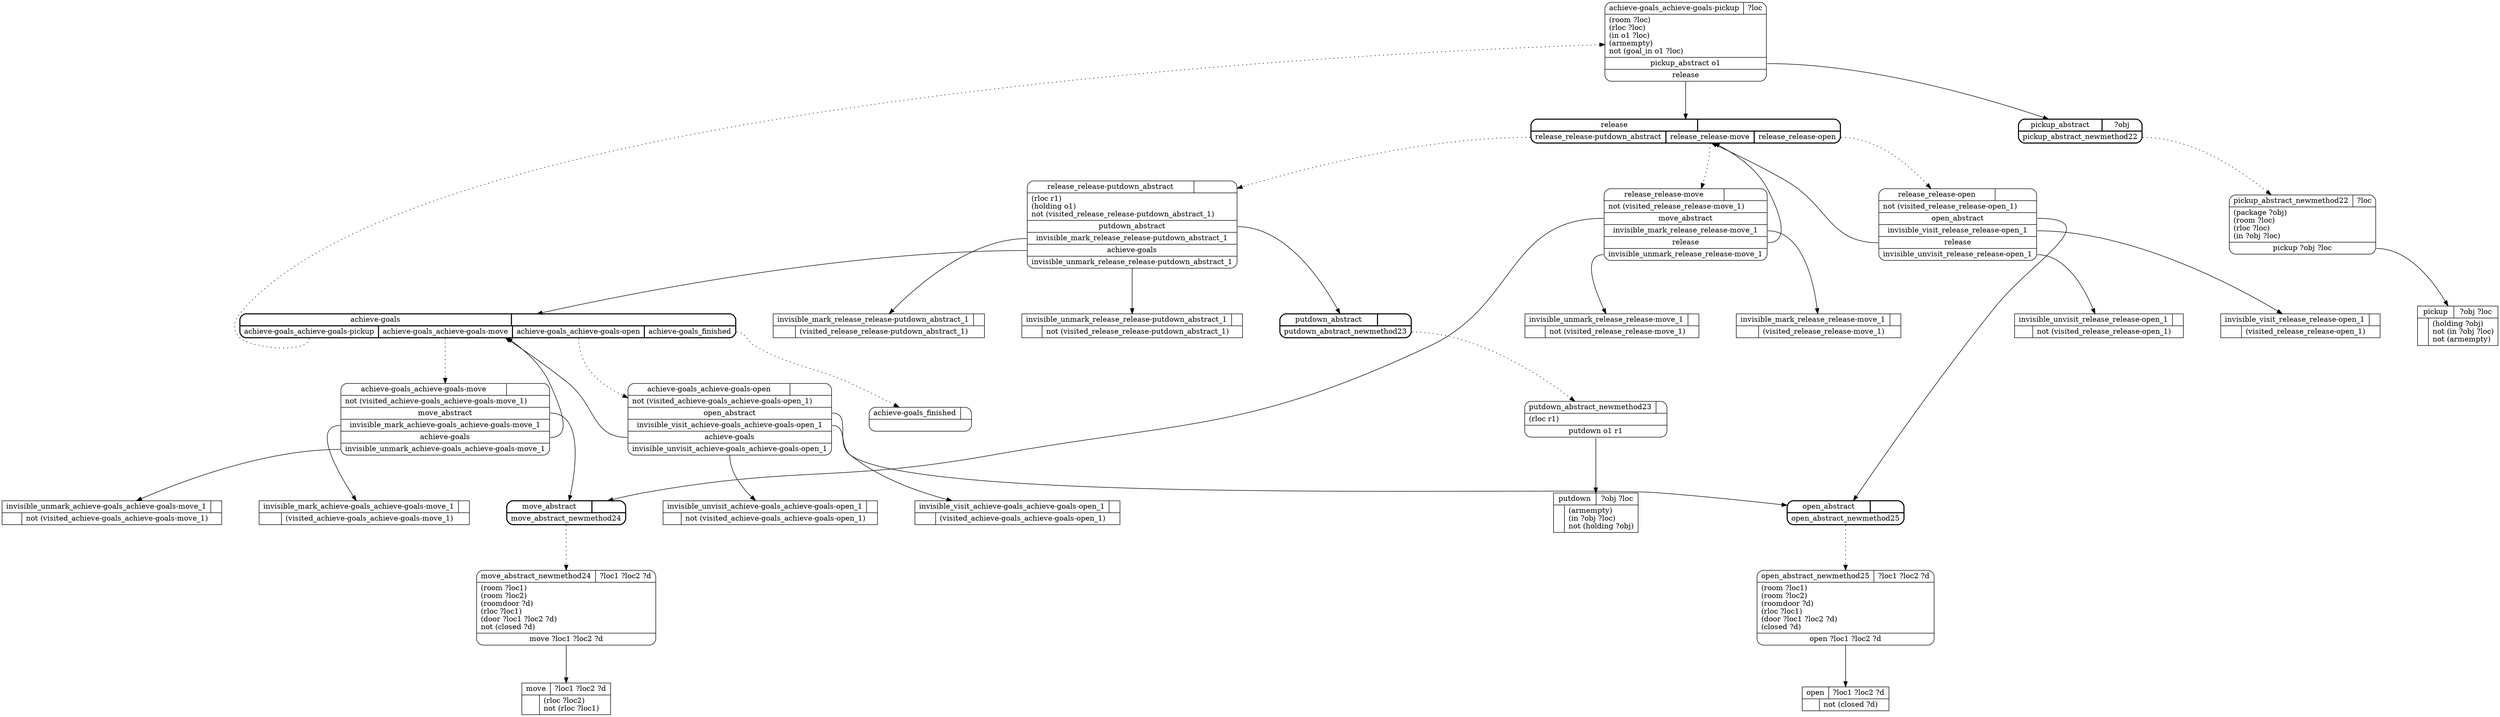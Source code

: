 // Generated by Hype
digraph "robot" {
  nodesep=1
  ranksep=1
  // Operators
  node [shape=record]
  "pickup" [
    label="{{\N|?obj ?loc}|{|(holding ?obj)\lnot (in ?obj ?loc)\lnot (armempty)\l}}"
  ]
  "putdown" [
    label="{{\N|?obj ?loc}|{|(armempty)\l(in ?obj ?loc)\lnot (holding ?obj)\l}}"
  ]
  "move" [
    label="{{\N|?loc1 ?loc2 ?d}|{|(rloc ?loc2)\lnot (rloc ?loc1)\l}}"
  ]
  "open" [
    label="{{\N|?loc1 ?loc2 ?d}|{|not (closed ?d)\l}}"
  ]
  "invisible_mark_release_release-putdown_abstract_1" [
    label="{{\N|}|{|(visited_release_release-putdown_abstract_1)\l}}"
  ]
  "invisible_unmark_release_release-putdown_abstract_1" [
    label="{{\N|}|{|not (visited_release_release-putdown_abstract_1)\l}}"
  ]
  "invisible_mark_release_release-move_1" [
    label="{{\N|}|{|(visited_release_release-move_1)\l}}"
  ]
  "invisible_unmark_release_release-move_1" [
    label="{{\N|}|{|not (visited_release_release-move_1)\l}}"
  ]
  "invisible_visit_release_release-open_1" [
    label="{{\N|}|{|(visited_release_release-open_1)\l}}"
  ]
  "invisible_unvisit_release_release-open_1" [
    label="{{\N|}|{|not (visited_release_release-open_1)\l}}"
  ]
  "invisible_mark_achieve-goals_achieve-goals-move_1" [
    label="{{\N|}|{|(visited_achieve-goals_achieve-goals-move_1)\l}}"
  ]
  "invisible_unmark_achieve-goals_achieve-goals-move_1" [
    label="{{\N|}|{|not (visited_achieve-goals_achieve-goals-move_1)\l}}"
  ]
  "invisible_visit_achieve-goals_achieve-goals-open_1" [
    label="{{\N|}|{|(visited_achieve-goals_achieve-goals-open_1)\l}}"
  ]
  "invisible_unvisit_achieve-goals_achieve-goals-open_1" [
    label="{{\N|}|{|not (visited_achieve-goals_achieve-goals-open_1)\l}}"
  ]
  // Methods
  node [shape=Mrecord]
  "achieve-goals" [
    style=bold
    label="{{\N|}|{<0>achieve-goals_achieve-goals-pickup|<1>achieve-goals_achieve-goals-move|<2>achieve-goals_achieve-goals-open|<3>achieve-goals_finished}}"
  ]
  "achieve-goals_achieve-goals-pickup" [
    label="{{\N|?loc}|(room ?loc)\l(rloc ?loc)\l(in o1 ?loc)\l(armempty)\lnot (goal_in o1 ?loc)\l|<0>pickup_abstract o1|<1>release}"
  ]
  "achieve-goals":0 -> "achieve-goals_achieve-goals-pickup" [style=dotted]
  "achieve-goals_achieve-goals-pickup":0 -> "pickup_abstract"
  "achieve-goals_achieve-goals-pickup":1 -> "release"
  "achieve-goals_achieve-goals-move" [
    label="{{\N|}|not (visited_achieve-goals_achieve-goals-move_1)\l|<0>move_abstract|<1>invisible_mark_achieve-goals_achieve-goals-move_1|<2>achieve-goals|<3>invisible_unmark_achieve-goals_achieve-goals-move_1}"
  ]
  "achieve-goals":1 -> "achieve-goals_achieve-goals-move" [style=dotted]
  "achieve-goals_achieve-goals-move":0 -> "move_abstract"
  "achieve-goals_achieve-goals-move":1 -> "invisible_mark_achieve-goals_achieve-goals-move_1"
  "achieve-goals_achieve-goals-move":2 -> "achieve-goals"
  "achieve-goals_achieve-goals-move":3 -> "invisible_unmark_achieve-goals_achieve-goals-move_1"
  "achieve-goals_achieve-goals-open" [
    label="{{\N|}|not (visited_achieve-goals_achieve-goals-open_1)\l|<0>open_abstract|<1>invisible_visit_achieve-goals_achieve-goals-open_1|<2>achieve-goals|<3>invisible_unvisit_achieve-goals_achieve-goals-open_1}"
  ]
  "achieve-goals":2 -> "achieve-goals_achieve-goals-open" [style=dotted]
  "achieve-goals_achieve-goals-open":0 -> "open_abstract"
  "achieve-goals_achieve-goals-open":1 -> "invisible_visit_achieve-goals_achieve-goals-open_1"
  "achieve-goals_achieve-goals-open":2 -> "achieve-goals"
  "achieve-goals_achieve-goals-open":3 -> "invisible_unvisit_achieve-goals_achieve-goals-open_1"
  "achieve-goals_finished" [
    label="{{\N|}|}"
  ]
  "achieve-goals":3 -> "achieve-goals_finished" [style=dotted]
  "release" [
    style=bold
    label="{{\N|}|{<0>release_release-putdown_abstract|<1>release_release-move|<2>release_release-open}}"
  ]
  "release_release-putdown_abstract" [
    label="{{\N|}|(rloc r1)\l(holding o1)\lnot (visited_release_release-putdown_abstract_1)\l|<0>putdown_abstract|<1>invisible_mark_release_release-putdown_abstract_1|<2>achieve-goals|<3>invisible_unmark_release_release-putdown_abstract_1}"
  ]
  "release":0 -> "release_release-putdown_abstract" [style=dotted]
  "release_release-putdown_abstract":0 -> "putdown_abstract"
  "release_release-putdown_abstract":1 -> "invisible_mark_release_release-putdown_abstract_1"
  "release_release-putdown_abstract":2 -> "achieve-goals"
  "release_release-putdown_abstract":3 -> "invisible_unmark_release_release-putdown_abstract_1"
  "release_release-move" [
    label="{{\N|}|not (visited_release_release-move_1)\l|<0>move_abstract|<1>invisible_mark_release_release-move_1|<2>release|<3>invisible_unmark_release_release-move_1}"
  ]
  "release":1 -> "release_release-move" [style=dotted]
  "release_release-move":0 -> "move_abstract"
  "release_release-move":1 -> "invisible_mark_release_release-move_1"
  "release_release-move":2 -> "release"
  "release_release-move":3 -> "invisible_unmark_release_release-move_1"
  "release_release-open" [
    label="{{\N|}|not (visited_release_release-open_1)\l|<0>open_abstract|<1>invisible_visit_release_release-open_1|<2>release|<3>invisible_unvisit_release_release-open_1}"
  ]
  "release":2 -> "release_release-open" [style=dotted]
  "release_release-open":0 -> "open_abstract"
  "release_release-open":1 -> "invisible_visit_release_release-open_1"
  "release_release-open":2 -> "release"
  "release_release-open":3 -> "invisible_unvisit_release_release-open_1"
  "pickup_abstract" [
    style=bold
    label="{{\N|?obj}|{<0>pickup_abstract_newmethod22}}"
  ]
  "pickup_abstract_newmethod22" [
    label="{{\N|?loc}|(package ?obj)\l(room ?loc)\l(rloc ?loc)\l(in ?obj ?loc)\l|<0>pickup ?obj ?loc}"
  ]
  "pickup_abstract":0 -> "pickup_abstract_newmethod22" [style=dotted]
  "pickup_abstract_newmethod22":0 -> "pickup"
  "putdown_abstract" [
    style=bold
    label="{{\N|}|{<0>putdown_abstract_newmethod23}}"
  ]
  "putdown_abstract_newmethod23" [
    label="{{\N|}|(rloc r1)\l|<0>putdown o1 r1}"
  ]
  "putdown_abstract":0 -> "putdown_abstract_newmethod23" [style=dotted]
  "putdown_abstract_newmethod23":0 -> "putdown"
  "move_abstract" [
    style=bold
    label="{{\N|}|{<0>move_abstract_newmethod24}}"
  ]
  "move_abstract_newmethod24" [
    label="{{\N|?loc1 ?loc2 ?d}|(room ?loc1)\l(room ?loc2)\l(roomdoor ?d)\l(rloc ?loc1)\l(door ?loc1 ?loc2 ?d)\lnot (closed ?d)\l|<0>move ?loc1 ?loc2 ?d}"
  ]
  "move_abstract":0 -> "move_abstract_newmethod24" [style=dotted]
  "move_abstract_newmethod24":0 -> "move"
  "open_abstract" [
    style=bold
    label="{{\N|}|{<0>open_abstract_newmethod25}}"
  ]
  "open_abstract_newmethod25" [
    label="{{\N|?loc1 ?loc2 ?d}|(room ?loc1)\l(room ?loc2)\l(roomdoor ?d)\l(rloc ?loc1)\l(door ?loc1 ?loc2 ?d)\l(closed ?d)\l|<0>open ?loc1 ?loc2 ?d}"
  ]
  "open_abstract":0 -> "open_abstract_newmethod25" [style=dotted]
  "open_abstract_newmethod25":0 -> "open"
}